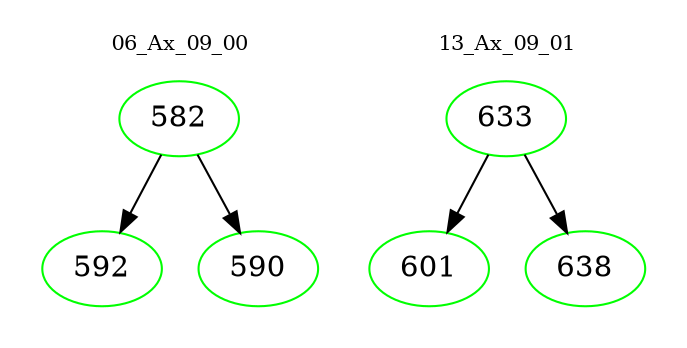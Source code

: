 digraph{
subgraph cluster_0 {
color = white
label = "06_Ax_09_00";
fontsize=10;
T0_582 [label="582", color="green"]
T0_582 -> T0_592 [color="black"]
T0_592 [label="592", color="green"]
T0_582 -> T0_590 [color="black"]
T0_590 [label="590", color="green"]
}
subgraph cluster_1 {
color = white
label = "13_Ax_09_01";
fontsize=10;
T1_633 [label="633", color="green"]
T1_633 -> T1_601 [color="black"]
T1_601 [label="601", color="green"]
T1_633 -> T1_638 [color="black"]
T1_638 [label="638", color="green"]
}
}
